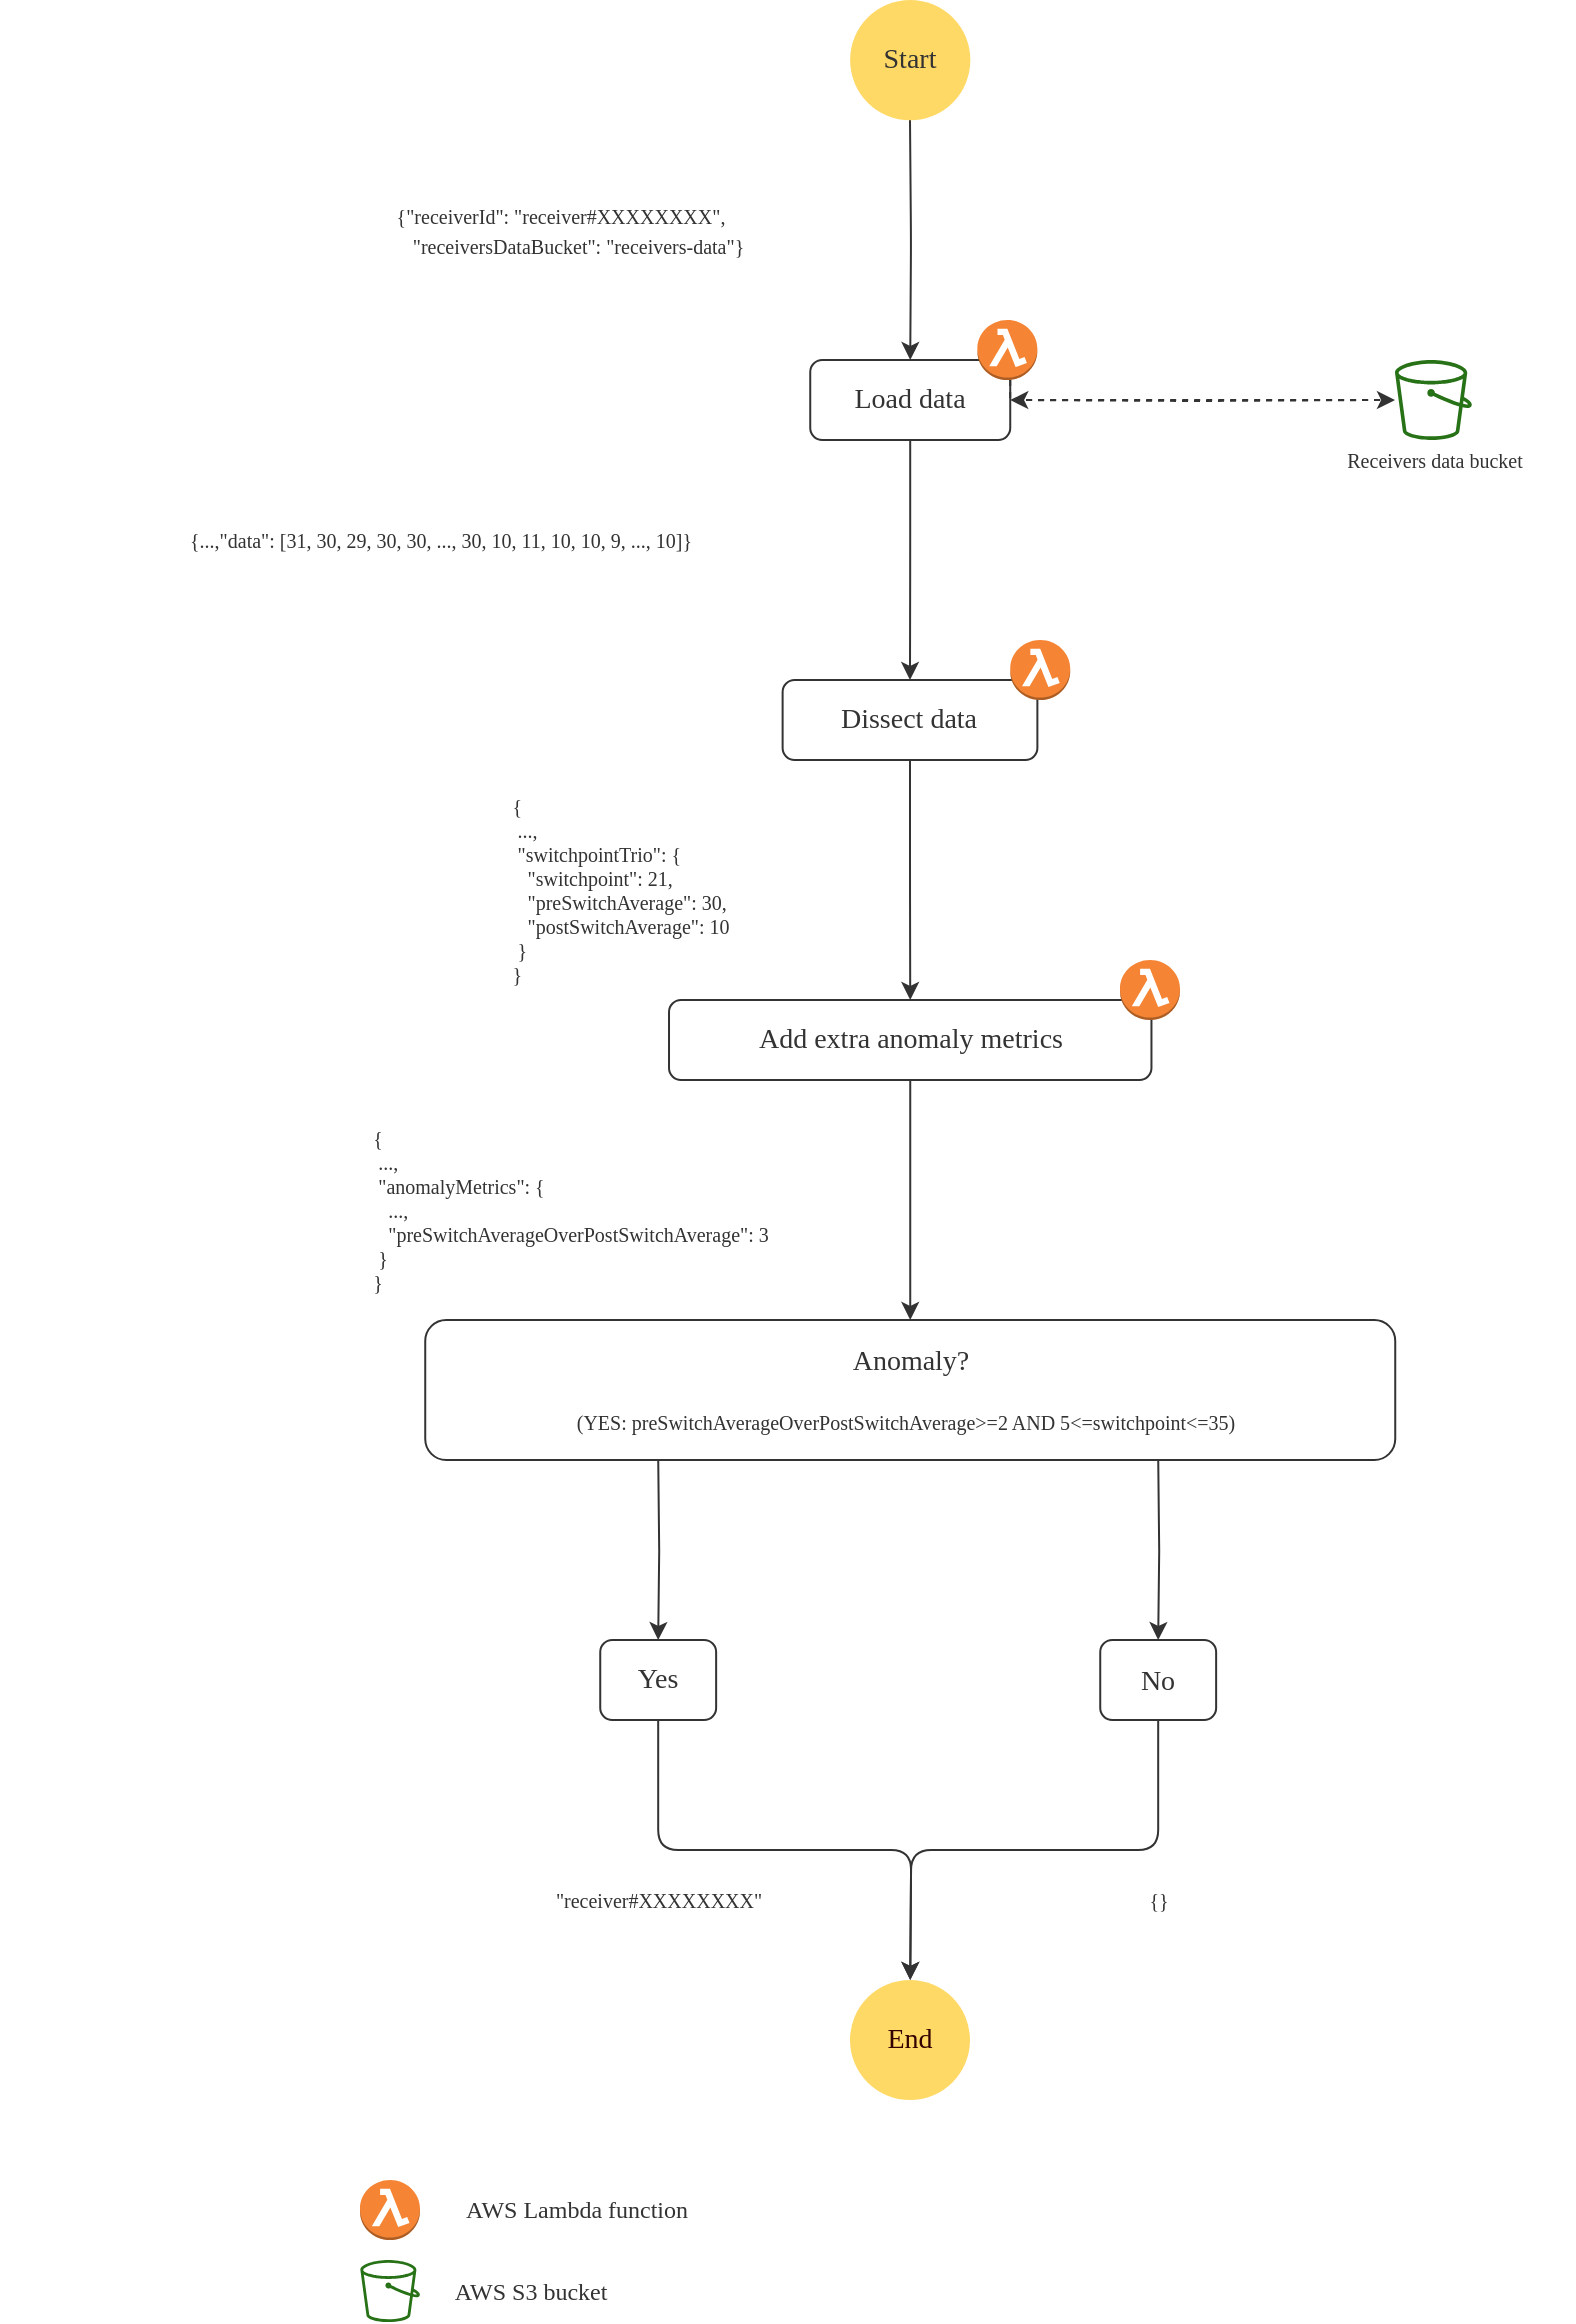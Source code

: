 <mxfile>
    <diagram id="Om7NCa6se1HcKf3GKLbe" name="Page-1">
        <mxGraphModel dx="1916" dy="1161" grid="1" gridSize="10" guides="1" tooltips="1" connect="1" arrows="1" fold="1" page="1" pageScale="1" pageWidth="827" pageHeight="1169" background="#ffffff" math="0" shadow="0">
            <root>
                <mxCell id="0"/>
                <mxCell id="1" parent="0"/>
                <mxCell id="90" style="edgeStyle=orthogonalEdgeStyle;rounded=1;orthogonalLoop=1;jettySize=auto;html=1;entryX=0.5;entryY=0;entryDx=0;entryDy=0;fontFamily=Ubuntu Mono;fontSource=https%3A%2F%2Ffonts.googleapis.com%2Fcss%3Ffamily%3DUbuntu%2BMono;strokeColor=#333333;" parent="1" source="9" target="61" edge="1">
                    <mxGeometry relative="1" as="geometry"/>
                </mxCell>
                <mxCell id="9" value="&lt;font data-font-src=&quot;https://fonts.googleapis.com/css?family=Fira+Code&quot; style=&quot;font-size: 14px&quot; face=&quot;Lucida Console&quot; color=&quot;#333333&quot;&gt;Dissect data&lt;/font&gt;" style="rounded=1;whiteSpace=wrap;html=1;strokeWidth=1;fillColor=none;strokeColor=#333333;" parent="1" vertex="1">
                    <mxGeometry x="391.31" y="344" width="127.38" height="40" as="geometry"/>
                </mxCell>
                <mxCell id="10" value="" style="outlineConnect=0;dashed=0;verticalLabelPosition=bottom;verticalAlign=top;align=center;html=1;shape=mxgraph.aws3.lambda_function;fillColor=#F58534;gradientColor=none;strokeColor=#f0f0f0;strokeWidth=1;" parent="1" vertex="1">
                    <mxGeometry x="505.12" y="324" width="30" height="30" as="geometry"/>
                </mxCell>
                <mxCell id="23" value="&lt;div style=&quot;text-align: left ; font-size: 10px&quot;&gt;&lt;font face=&quot;Lucida Console&quot;&gt;&lt;font data-font-src=&quot;https://fonts.googleapis.com/css?family=Ubuntu+Mono&quot; color=&quot;#333333&quot;&gt;&amp;nbsp; &amp;nbsp; {&lt;/font&gt;&lt;/font&gt;&lt;/div&gt;&lt;div style=&quot;text-align: left ; font-size: 10px&quot;&gt;&lt;font face=&quot;Lucida Console&quot; color=&quot;#333333&quot;&gt;&amp;nbsp; &amp;nbsp; &amp;nbsp;...,&lt;/font&gt;&lt;/div&gt;&lt;div style=&quot;text-align: left ; font-size: 10px&quot;&gt;&lt;font data-font-src=&quot;https://fonts.googleapis.com/css?family=Ubuntu+Mono&quot; face=&quot;Lucida Console&quot; color=&quot;#333333&quot;&gt;&amp;nbsp; &amp;nbsp; &amp;nbsp;&quot;switchpointTrio&quot;: {&lt;/font&gt;&lt;/div&gt;&lt;div style=&quot;text-align: left ; font-size: 10px&quot;&gt;&lt;font face=&quot;Lucida Console&quot; color=&quot;#333333&quot;&gt;&lt;font data-font-src=&quot;https://fonts.googleapis.com/css?family=Ubuntu+Mono&quot;&gt;&amp;nbsp; &amp;nbsp; &amp;nbsp; &amp;nbsp;&quot;switchpoint&quot;: 21,&lt;/font&gt;&lt;br&gt;&lt;/font&gt;&lt;/div&gt;&lt;div style=&quot;text-align: left ; font-size: 10px&quot;&gt;&lt;font style=&quot;font-size: 10px&quot; data-font-src=&quot;https://fonts.googleapis.com/css?family=Roboto+Mono&quot; face=&quot;Lucida Console&quot; color=&quot;#333333&quot;&gt;&lt;font data-font-src=&quot;https://fonts.googleapis.com/css?family=Ubuntu+Mono&quot; style=&quot;font-size: 10px&quot;&gt;&amp;nbsp; &amp;nbsp; &amp;nbsp; &amp;nbsp;&lt;/font&gt;&lt;font data-font-src=&quot;https://fonts.googleapis.com/css?family=Ubuntu+Mono&quot; style=&quot;font-size: 10px&quot;&gt;&quot;preSwitchAverage&quot;: 30,&lt;/font&gt;&lt;/font&gt;&lt;/div&gt;&lt;div style=&quot;text-align: left ; font-size: 10px&quot;&gt;&lt;font style=&quot;font-size: 10px&quot; data-font-src=&quot;https://fonts.googleapis.com/css?family=Roboto+Mono&quot; face=&quot;Lucida Console&quot; color=&quot;#333333&quot;&gt;&lt;font data-font-src=&quot;https://fonts.googleapis.com/css?family=Ubuntu+Mono&quot; style=&quot;font-size: 10px&quot;&gt;&amp;nbsp; &amp;nbsp; &amp;nbsp; &amp;nbsp;&lt;/font&gt;&lt;font data-font-src=&quot;https://fonts.googleapis.com/css?family=Ubuntu+Mono&quot; style=&quot;font-size: 10px&quot;&gt;&quot;postSwitchAverage&quot;: 10&lt;/font&gt;&lt;/font&gt;&lt;/div&gt;&lt;div style=&quot;text-align: left ; font-size: 10px&quot;&gt;&lt;font style=&quot;font-size: 10px&quot; data-font-src=&quot;https://fonts.googleapis.com/css?family=Roboto+Mono&quot;&gt;&lt;font data-font-src=&quot;https://fonts.googleapis.com/css?family=Ubuntu+Mono&quot; style=&quot;font-size: 10px&quot; face=&quot;Lucida Console&quot; color=&quot;#333333&quot;&gt;&amp;nbsp; &amp;nbsp; &amp;nbsp;}&lt;/font&gt;&lt;/font&gt;&lt;/div&gt;&lt;div style=&quot;text-align: left ; font-size: 10px&quot;&gt;&lt;font style=&quot;font-size: 10px&quot; data-font-src=&quot;https://fonts.googleapis.com/css?family=Roboto+Mono&quot;&gt;&lt;font data-font-src=&quot;https://fonts.googleapis.com/css?family=Ubuntu+Mono&quot; style=&quot;font-size: 10px&quot; face=&quot;Lucida Console&quot; color=&quot;#333333&quot;&gt;&amp;nbsp; &amp;nbsp; }&amp;nbsp;&lt;/font&gt;&lt;/font&gt;&lt;/div&gt;" style="text;html=1;align=center;verticalAlign=middle;resizable=0;points=[];autosize=1;fontFamily=Ubuntu Mono;fontSource=https%3A%2F%2Ffonts.googleapis.com%2Fcss%3Ffamily%3DUbuntu%2BMono;" parent="1" vertex="1">
                    <mxGeometry x="205.12" y="394" width="200" height="110" as="geometry"/>
                </mxCell>
                <mxCell id="40" style="edgeStyle=orthogonalEdgeStyle;rounded=0;orthogonalLoop=1;jettySize=auto;html=1;exitX=1;exitY=0.25;exitDx=0;exitDy=0;fontFamily=Ubuntu Mono;fontSource=https%3A%2F%2Ffonts.googleapis.com%2Fcss%3Ffamily%3DUbuntu%2BMono;dashed=1;strokeColor=#333333;" parent="1" source="37" target="39" edge="1">
                    <mxGeometry relative="1" as="geometry">
                        <mxPoint x="690" y="194" as="targetPoint"/>
                        <Array as="points">
                            <mxPoint x="505" y="204"/>
                        </Array>
                    </mxGeometry>
                </mxCell>
                <mxCell id="41" style="edgeStyle=orthogonalEdgeStyle;rounded=0;orthogonalLoop=1;jettySize=auto;html=1;fontFamily=Ubuntu Mono;fontSource=https%3A%2F%2Ffonts.googleapis.com%2Fcss%3Ffamily%3DUbuntu%2BMono;entryX=1;entryY=0.5;entryDx=0;entryDy=0;dashed=1;strokeColor=#333333;" parent="1" target="37" edge="1">
                    <mxGeometry relative="1" as="geometry">
                        <mxPoint x="690" y="204" as="sourcePoint"/>
                        <Array as="points"/>
                    </mxGeometry>
                </mxCell>
                <mxCell id="89" style="edgeStyle=orthogonalEdgeStyle;rounded=1;orthogonalLoop=1;jettySize=auto;html=1;entryX=0.5;entryY=0;entryDx=0;entryDy=0;fontFamily=Ubuntu Mono;fontSource=https%3A%2F%2Ffonts.googleapis.com%2Fcss%3Ffamily%3DUbuntu%2BMono;strokeColor=#333333;" parent="1" source="37" target="9" edge="1">
                    <mxGeometry relative="1" as="geometry"/>
                </mxCell>
                <mxCell id="37" value="&lt;font data-font-src=&quot;https://fonts.googleapis.com/css?family=Fira+Code&quot; style=&quot;font-size: 14px&quot; face=&quot;Lucida Console&quot; color=&quot;#333333&quot;&gt;Load data&lt;/font&gt;" style="rounded=1;whiteSpace=wrap;html=1;strokeWidth=1;fillColor=none;strokeColor=#333333;" parent="1" vertex="1">
                    <mxGeometry x="405.12" y="184" width="100" height="40" as="geometry"/>
                </mxCell>
                <mxCell id="39" value="" style="outlineConnect=0;fontColor=#232F3E;gradientColor=none;fillColor=#277116;strokeColor=none;dashed=0;verticalLabelPosition=bottom;verticalAlign=top;align=center;html=1;fontSize=12;fontStyle=0;aspect=fixed;pointerEvents=1;shape=mxgraph.aws4.bucket;sketch=0;" parent="1" vertex="1">
                    <mxGeometry x="697.5" y="184" width="38.46" height="40" as="geometry"/>
                </mxCell>
                <mxCell id="47" value="&lt;font style=&quot;font-size: 10px&quot; data-font-src=&quot;https://fonts.googleapis.com/css?family=Roboto+Mono&quot; face=&quot;Lucida Console&quot; color=&quot;#333333&quot;&gt;Receivers data bucket&lt;/font&gt;" style="text;html=1;align=center;verticalAlign=middle;resizable=0;points=[];autosize=1;fontFamily=Ubuntu Mono;" parent="1" vertex="1">
                    <mxGeometry x="646.73" y="224" width="140" height="20" as="geometry"/>
                </mxCell>
                <mxCell id="91" style="edgeStyle=orthogonalEdgeStyle;rounded=1;orthogonalLoop=1;jettySize=auto;html=1;entryX=0.5;entryY=0;entryDx=0;entryDy=0;fontFamily=Ubuntu Mono;fontSource=https%3A%2F%2Ffonts.googleapis.com%2Fcss%3Ffamily%3DUbuntu%2BMono;strokeColor=#333333;" parent="1" source="61" target="65" edge="1">
                    <mxGeometry relative="1" as="geometry"/>
                </mxCell>
                <mxCell id="61" value="&lt;font data-font-src=&quot;https://fonts.googleapis.com/css?family=Ubuntu+Mono&quot; style=&quot;font-size: 14px&quot; face=&quot;Lucida Console&quot; color=&quot;#333333&quot;&gt;Add extra anomaly metrics&lt;/font&gt;" style="rounded=1;whiteSpace=wrap;html=1;strokeWidth=1;fillColor=none;strokeColor=#333333;" parent="1" vertex="1">
                    <mxGeometry x="334.51" y="504" width="241.22" height="40" as="geometry"/>
                </mxCell>
                <mxCell id="62" value="" style="outlineConnect=0;dashed=0;verticalLabelPosition=bottom;verticalAlign=top;align=center;html=1;shape=mxgraph.aws3.lambda_function;fillColor=#F58534;gradientColor=none;strokeColor=#f0f0f0;strokeWidth=1;" parent="1" vertex="1">
                    <mxGeometry x="488.69" y="164" width="30" height="30" as="geometry"/>
                </mxCell>
                <mxCell id="97" style="edgeStyle=orthogonalEdgeStyle;rounded=0;orthogonalLoop=1;jettySize=auto;html=1;entryX=0.5;entryY=0;entryDx=0;entryDy=0;strokeColor=#333333;" parent="1" target="71" edge="1">
                    <mxGeometry relative="1" as="geometry">
                        <mxPoint x="329.12" y="734" as="sourcePoint"/>
                    </mxGeometry>
                </mxCell>
                <mxCell id="98" style="edgeStyle=orthogonalEdgeStyle;rounded=0;orthogonalLoop=1;jettySize=auto;html=1;entryX=0.5;entryY=0;entryDx=0;entryDy=0;strokeColor=#333333;" parent="1" target="72" edge="1">
                    <mxGeometry relative="1" as="geometry">
                        <mxPoint x="579.12" y="734" as="sourcePoint"/>
                    </mxGeometry>
                </mxCell>
                <mxCell id="65" value="&lt;font data-font-src=&quot;https://fonts.googleapis.com/css?family=Roboto+Mono&quot;&gt;&lt;font data-font-src=&quot;https://fonts.googleapis.com/css?family=Fira+Code&quot; color=&quot;#333333&quot;&gt;&lt;font data-font-src=&quot;https://fonts.googleapis.com/css?family=Fira+Code&quot; style=&quot;font-size: 14px&quot;&gt;&lt;font face=&quot;Lucida Console&quot;&gt;Anomaly?&lt;/font&gt;&lt;br&gt;&lt;/font&gt;&lt;font style=&quot;font-size: 10px&quot;&gt;&lt;br&gt;&lt;font data-font-src=&quot;https://fonts.googleapis.com/css?family=Fira+Code&quot; face=&quot;Lucida Console&quot;&gt;(YES: preSwitchAverageOverPostSwitchAverage&lt;/font&gt;&lt;font data-font-src=&quot;https://fonts.googleapis.com/css?family=Fira+Code&quot; face=&quot;Fira Code&quot;&gt;&amp;gt;=&lt;/font&gt;&lt;font data-font-src=&quot;https://fonts.googleapis.com/css?family=Fira+Code&quot; face=&quot;Lucida Console&quot;&gt;2 AND 5&lt;/font&gt;&lt;font data-font-src=&quot;https://fonts.googleapis.com/css?family=Fira+Code&quot; face=&quot;Fira Code&quot;&gt;&amp;lt;=&lt;/font&gt;&lt;font data-font-src=&quot;https://fonts.googleapis.com/css?family=Fira+Code&quot; face=&quot;Lucida Console&quot;&gt;switchpoint&lt;/font&gt;&lt;font data-font-src=&quot;https://fonts.googleapis.com/css?family=Fira+Code&quot; face=&quot;Fira Code&quot;&gt;&amp;lt;=&lt;/font&gt;&lt;font data-font-src=&quot;https://fonts.googleapis.com/css?family=Fira+Code&quot; face=&quot;Lucida Console&quot;&gt;35)&lt;/font&gt;&lt;font face=&quot;fira code&quot;&gt;&amp;nbsp;&amp;nbsp;&lt;/font&gt;&lt;/font&gt;&lt;/font&gt;&lt;br style=&quot;font-family: &amp;#34;fira code&amp;#34;&quot;&gt;&lt;/font&gt;" style="rounded=1;whiteSpace=wrap;html=1;strokeWidth=1;fillColor=none;strokeColor=#333333;" parent="1" vertex="1">
                    <mxGeometry x="212.62" y="664" width="485" height="70" as="geometry"/>
                </mxCell>
                <mxCell id="67" value="&lt;div style=&quot;text-align: left ; font-size: 10px&quot;&gt;&lt;font face=&quot;Lucida Console&quot;&gt;&lt;font data-font-src=&quot;https://fonts.googleapis.com/css?family=Ubuntu+Mono&quot; color=&quot;#333333&quot;&gt;&amp;nbsp; &amp;nbsp; {&lt;/font&gt;&lt;/font&gt;&lt;/div&gt;&lt;div style=&quot;text-align: left ; font-size: 10px&quot;&gt;&lt;font face=&quot;Lucida Console&quot; color=&quot;#333333&quot;&gt;&amp;nbsp; &amp;nbsp; &amp;nbsp;...,&lt;/font&gt;&lt;/div&gt;&lt;div style=&quot;text-align: left ; font-size: 10px&quot;&gt;&lt;font style=&quot;font-size: 10px&quot; data-font-src=&quot;https://fonts.googleapis.com/css?family=Roboto+Mono&quot;&gt;&lt;font data-font-src=&quot;https://fonts.googleapis.com/css?family=Ubuntu+Mono&quot; style=&quot;font-size: 10px&quot; face=&quot;Lucida Console&quot; color=&quot;#333333&quot;&gt;&amp;nbsp; &amp;nbsp; &amp;nbsp;&quot;anomalyMetrics&quot;: {&lt;/font&gt;&lt;/font&gt;&lt;/div&gt;&lt;div style=&quot;text-align: left ; font-size: 10px&quot;&gt;&lt;font style=&quot;font-size: 10px&quot; data-font-src=&quot;https://fonts.googleapis.com/css?family=Roboto+Mono&quot;&gt;&lt;font data-font-src=&quot;https://fonts.googleapis.com/css?family=Ubuntu+Mono&quot; style=&quot;font-size: 10px&quot; face=&quot;Lucida Console&quot; color=&quot;#333333&quot;&gt;&amp;nbsp; &amp;nbsp; &amp;nbsp; &amp;nbsp;...,&lt;/font&gt;&lt;/font&gt;&lt;/div&gt;&lt;div style=&quot;text-align: left ; font-size: 10px&quot;&gt;&lt;font style=&quot;font-size: 10px&quot; data-font-src=&quot;https://fonts.googleapis.com/css?family=Roboto+Mono&quot;&gt;&lt;font data-font-src=&quot;https://fonts.googleapis.com/css?family=Ubuntu+Mono&quot; style=&quot;font-size: 10px&quot; face=&quot;Lucida Console&quot; color=&quot;#333333&quot;&gt;&amp;nbsp; &amp;nbsp; &amp;nbsp; &amp;nbsp;&quot;preSwitchAverageOverPostSwitchAverage&quot;: 3&lt;/font&gt;&lt;/font&gt;&lt;/div&gt;&lt;div style=&quot;text-align: left ; font-size: 10px&quot;&gt;&lt;font style=&quot;font-size: 10px&quot; data-font-src=&quot;https://fonts.googleapis.com/css?family=Roboto+Mono&quot;&gt;&lt;font data-font-src=&quot;https://fonts.googleapis.com/css?family=Ubuntu+Mono&quot; style=&quot;font-size: 10px&quot; face=&quot;Lucida Console&quot; color=&quot;#333333&quot;&gt;&amp;nbsp; &amp;nbsp; &amp;nbsp;}&amp;nbsp;&amp;nbsp;&lt;/font&gt;&lt;/font&gt;&lt;/div&gt;&lt;div style=&quot;text-align: left ; font-size: 10px&quot;&gt;&lt;font style=&quot;font-size: 10px&quot; data-font-src=&quot;https://fonts.googleapis.com/css?family=Roboto+Mono&quot;&gt;&lt;font data-font-src=&quot;https://fonts.googleapis.com/css?family=Ubuntu+Mono&quot; style=&quot;font-size: 10px&quot; face=&quot;Lucida Console&quot; color=&quot;#333333&quot;&gt;&amp;nbsp; &amp;nbsp; }&lt;/font&gt;&lt;/font&gt;&lt;/div&gt;" style="text;html=1;align=center;verticalAlign=middle;resizable=0;points=[];autosize=1;fontFamily=Ubuntu Mono;fontSource=https%3A%2F%2Ffonts.googleapis.com%2Fcss%3Ffamily%3DUbuntu%2BMono;" parent="1" vertex="1">
                    <mxGeometry x="125" y="559" width="310" height="100" as="geometry"/>
                </mxCell>
                <mxCell id="81" style="edgeStyle=orthogonalEdgeStyle;rounded=1;orthogonalLoop=1;jettySize=auto;html=1;exitX=0.5;exitY=1;exitDx=0;exitDy=0;fontFamily=Ubuntu Mono;fontSource=https%3A%2F%2Ffonts.googleapis.com%2Fcss%3Ffamily%3DUbuntu%2BMono;strokeColor=#333333;" parent="1" source="71" edge="1">
                    <mxGeometry relative="1" as="geometry">
                        <mxPoint x="455.11" y="994" as="targetPoint"/>
                    </mxGeometry>
                </mxCell>
                <mxCell id="71" value="&lt;font data-font-src=&quot;https://fonts.googleapis.com/css?family=Fira+Code&quot; style=&quot;font-size: 14px&quot; face=&quot;Lucida Console&quot; color=&quot;#333333&quot;&gt;Yes&lt;/font&gt;" style="rounded=1;whiteSpace=wrap;html=1;strokeWidth=1;fillColor=none;strokeColor=#333333;" parent="1" vertex="1">
                    <mxGeometry x="300.12" y="824" width="57.95" height="40" as="geometry"/>
                </mxCell>
                <mxCell id="83" style="edgeStyle=orthogonalEdgeStyle;rounded=1;orthogonalLoop=1;jettySize=auto;html=1;exitX=0.5;exitY=1;exitDx=0;exitDy=0;entryX=0.5;entryY=0;entryDx=0;entryDy=0;fontFamily=Ubuntu Mono;fontSource=https%3A%2F%2Ffonts.googleapis.com%2Fcss%3Ffamily%3DUbuntu%2BMono;strokeColor=#333333;" parent="1" source="72" edge="1">
                    <mxGeometry relative="1" as="geometry">
                        <mxPoint x="455.11" y="994" as="targetPoint"/>
                    </mxGeometry>
                </mxCell>
                <mxCell id="72" value="&lt;span style=&quot;font-size: 14px&quot;&gt;&lt;font face=&quot;Lucida Console&quot; color=&quot;#333333&quot;&gt;No&lt;/font&gt;&lt;/span&gt;" style="rounded=1;whiteSpace=wrap;html=1;strokeWidth=1;fillColor=none;strokeColor=#333333;" parent="1" vertex="1">
                    <mxGeometry x="550.12" y="824" width="57.95" height="40" as="geometry"/>
                </mxCell>
                <mxCell id="84" value="&lt;font data-font-src=&quot;https://fonts.googleapis.com/css?family=Roboto+Mono&quot; style=&quot;font-size: 10px&quot; face=&quot;Lucida Console&quot; color=&quot;#333333&quot;&gt;&quot;receiver#XXXXXXXX&quot;&lt;/font&gt;" style="text;html=1;align=center;verticalAlign=middle;resizable=0;points=[];autosize=1;fontFamily=Ubuntu Mono;" parent="1" vertex="1">
                    <mxGeometry x="264.09" y="944" width="130" height="20" as="geometry"/>
                </mxCell>
                <mxCell id="85" value="&lt;font data-font-src=&quot;https://fonts.googleapis.com/css?family=Roboto+Mono&quot; style=&quot;font-size: 10px&quot; face=&quot;Lucida Console&quot; color=&quot;#333333&quot;&gt;{}&lt;/font&gt;" style="text;html=1;align=center;verticalAlign=middle;resizable=0;points=[];autosize=1;fontFamily=Ubuntu Mono;" parent="1" vertex="1">
                    <mxGeometry x="564.09" y="944" width="30" height="20" as="geometry"/>
                </mxCell>
                <mxCell id="88" style="edgeStyle=orthogonalEdgeStyle;rounded=1;orthogonalLoop=1;jettySize=auto;html=1;entryX=0.5;entryY=0;entryDx=0;entryDy=0;fontFamily=Ubuntu Mono;fontSource=https%3A%2F%2Ffonts.googleapis.com%2Fcss%3Ffamily%3DUbuntu%2BMono;strokeColor=#333333;" parent="1" target="37" edge="1">
                    <mxGeometry relative="1" as="geometry">
                        <mxPoint x="455" y="64" as="sourcePoint"/>
                    </mxGeometry>
                </mxCell>
                <mxCell id="94" value="&lt;span style=&quot;font-family: &amp;#34;roboto mono&amp;#34; ; font-size: 10px&quot;&gt;&lt;br&gt;&lt;/span&gt;" style="text;html=1;align=center;verticalAlign=middle;resizable=0;points=[];autosize=1;" parent="1" vertex="1">
                    <mxGeometry x="169" y="254" width="20" height="20" as="geometry"/>
                </mxCell>
                <mxCell id="38" value="" style="outlineConnect=0;dashed=0;verticalLabelPosition=bottom;verticalAlign=top;align=center;html=1;shape=mxgraph.aws3.lambda_function;fillColor=#F58534;gradientColor=none;strokeColor=#f0f0f0;strokeWidth=1;" parent="1" vertex="1">
                    <mxGeometry x="560" y="484" width="30" height="30" as="geometry"/>
                </mxCell>
                <mxCell id="99" value="" style="outlineConnect=0;dashed=0;verticalLabelPosition=bottom;verticalAlign=top;align=center;html=1;shape=mxgraph.aws3.lambda_function;fillColor=#F58534;gradientColor=none;strokeColor=#f0f0f0;strokeWidth=1;" vertex="1" parent="1">
                    <mxGeometry x="180" y="1094" width="30" height="30" as="geometry"/>
                </mxCell>
                <mxCell id="100" value="&lt;font face=&quot;Lucida Console&quot; color=&quot;#333333&quot;&gt;AWS Lambda function&lt;/font&gt;" style="text;html=1;align=center;verticalAlign=middle;resizable=0;points=[];autosize=1;" vertex="1" parent="1">
                    <mxGeometry x="212.62" y="1099" width="150" height="20" as="geometry"/>
                </mxCell>
                <mxCell id="101" value="" style="outlineConnect=0;fontColor=#232F3E;gradientColor=none;fillColor=#277116;strokeColor=none;dashed=0;verticalLabelPosition=bottom;verticalAlign=top;align=center;html=1;fontSize=12;fontStyle=0;aspect=fixed;pointerEvents=1;shape=mxgraph.aws4.bucket;sketch=0;" vertex="1" parent="1">
                    <mxGeometry x="180.19" y="1134" width="29.81" height="31" as="geometry"/>
                </mxCell>
                <mxCell id="102" value="&lt;font face=&quot;Lucida Console&quot; color=&quot;#333333&quot;&gt;AWS S3 bucket&lt;/font&gt;" style="text;html=1;align=center;verticalAlign=middle;resizable=0;points=[];autosize=1;" vertex="1" parent="1">
                    <mxGeometry x="210.0" y="1139.5" width="110" height="20" as="geometry"/>
                </mxCell>
                <mxCell id="103" value="&lt;font face=&quot;Lucida Console&quot; color=&quot;#333333&quot;&gt;&lt;span style=&quot;font-size: 14px&quot;&gt;Start&lt;/span&gt;&lt;/font&gt;" style="ellipse;whiteSpace=wrap;html=1;aspect=fixed;shadow=0;sketch=0;strokeWidth=1;fontFamily=Ubuntu Mono;fontSource=https%3A%2F%2Ffonts.googleapis.com%2Fcss%3Ffamily%3DUbuntu%2BMono;fontColor=#ffffff;fillColor=#FFD966;strokeColor=none;" vertex="1" parent="1">
                    <mxGeometry x="425.06" y="4" width="60.12" height="60.12" as="geometry"/>
                </mxCell>
                <mxCell id="104" value="&lt;font data-font-src=&quot;https://fonts.googleapis.com/css?family=Fira+Code&quot; style=&quot;font-size: 14px&quot; color=&quot;#330000&quot; face=&quot;Lucida Console&quot;&gt;End&lt;/font&gt;" style="ellipse;whiteSpace=wrap;html=1;aspect=fixed;shadow=0;sketch=0;strokeWidth=1;fontFamily=Ubuntu Mono;fontSource=https%3A%2F%2Ffonts.googleapis.com%2Fcss%3Ffamily%3DUbuntu%2BMono;fillColor=#FFD966;strokeColor=none;" vertex="1" parent="1">
                    <mxGeometry x="425" y="994" width="60" height="60" as="geometry"/>
                </mxCell>
                <mxCell id="105" value="&lt;font face=&quot;Lucida Console&quot; color=&quot;#333333&quot;&gt;&lt;span style=&quot;font-size: 10px&quot;&gt;{&quot;receiverId&quot;: &quot;receiver#XXXXXXXX&quot;,&lt;br&gt;&lt;/span&gt;&lt;span style=&quot;font-size: 10px&quot;&gt;&amp;nbsp; &amp;nbsp; &amp;nbsp; &amp;nbsp;&quot;receiversDataBucket&quot;: &quot;receivers-data&quot;&lt;/span&gt;&lt;span style=&quot;font-size: 10px&quot;&gt;}&lt;/span&gt;&lt;/font&gt;" style="text;html=1;align=center;verticalAlign=middle;resizable=0;points=[];autosize=1;" vertex="1" parent="1">
                    <mxGeometry x="130" y="104" width="300" height="30" as="geometry"/>
                </mxCell>
                <mxCell id="106" value="&lt;span style=&quot;font-size: 10px&quot;&gt;&lt;font face=&quot;Lucida Console&quot; color=&quot;#333333&quot;&gt;{...,&quot;data&quot;: [31, 30, 29, 30, 30, ..., 30,&amp;nbsp;&lt;/font&gt;&lt;/span&gt;&lt;span style=&quot;font-size: 10px&quot;&gt;&lt;font face=&quot;Lucida Console&quot; color=&quot;#333333&quot;&gt;10, 11, 10, 10, 9, ..., 10]}&lt;/font&gt;&lt;br&gt;&lt;/span&gt;" style="text;html=1;align=center;verticalAlign=middle;resizable=0;points=[];autosize=1;" vertex="1" parent="1">
                    <mxGeometry y="264" width="440" height="20" as="geometry"/>
                </mxCell>
            </root>
        </mxGraphModel>
    </diagram>
</mxfile>